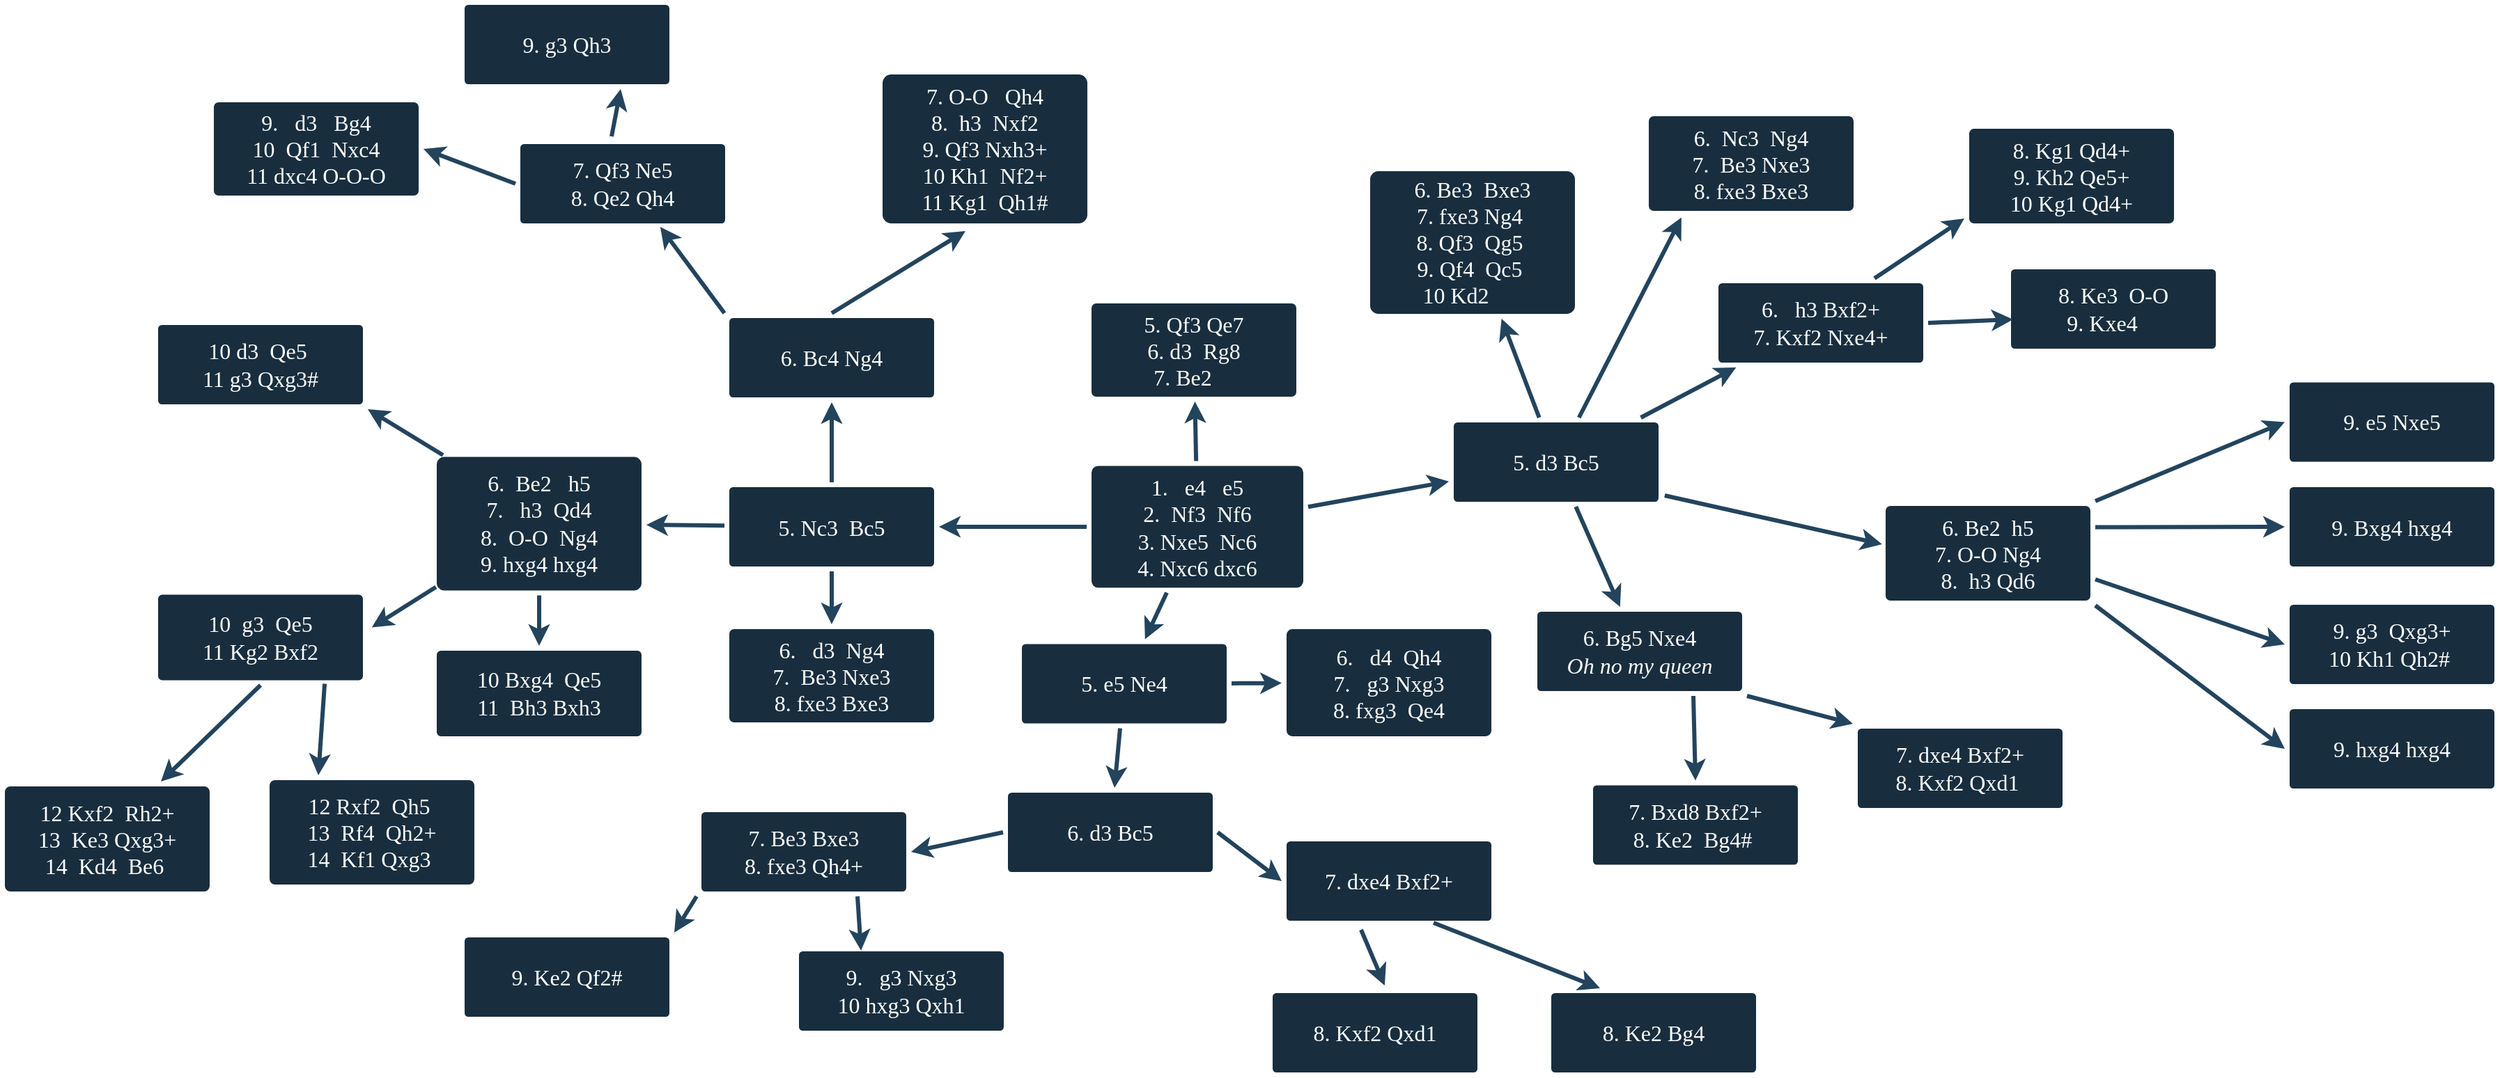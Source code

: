 <mxfile version="23.0.1" type="github">
  <diagram id="6a731a19-8d31-9384-78a2-239565b7b9f0" name="Page-1">
    <mxGraphModel dx="1434" dy="746" grid="1" gridSize="10" guides="1" tooltips="1" connect="1" arrows="1" fold="1" page="1" pageScale="1" pageWidth="1100" pageHeight="850" background="none" math="0" shadow="0">
      <root>
        <mxCell id="0" />
        <mxCell id="1" parent="0" />
        <mxCell id="1745" value="" style="edgeStyle=none;rounded=0;jumpStyle=none;html=1;shadow=0;labelBackgroundColor=none;startArrow=none;startFill=0;endArrow=classic;endFill=1;jettySize=auto;orthogonalLoop=1;strokeColor=#23445D;strokeWidth=3;fontFamily=Lucida Console;fontSize=16;fontColor=default;spacing=5;fontStyle=0" parent="1" source="1749" target="1764" edge="1">
          <mxGeometry relative="1" as="geometry" />
        </mxCell>
        <mxCell id="1746" value="" style="edgeStyle=none;rounded=0;jumpStyle=none;html=1;shadow=0;labelBackgroundColor=none;startArrow=none;startFill=0;endArrow=classic;endFill=1;jettySize=auto;orthogonalLoop=1;strokeColor=#23445D;strokeWidth=3;fontFamily=Lucida Console;fontSize=16;fontColor=default;spacing=5;fontStyle=0" parent="1" source="1749" target="1771" edge="1">
          <mxGeometry relative="1" as="geometry" />
        </mxCell>
        <mxCell id="1747" value="" style="edgeStyle=none;rounded=0;jumpStyle=none;html=1;shadow=0;labelBackgroundColor=none;startArrow=none;startFill=0;endArrow=classic;endFill=1;jettySize=auto;orthogonalLoop=1;strokeColor=#23445D;strokeWidth=3;fontFamily=Lucida Console;fontSize=16;fontColor=default;spacing=5;fontStyle=0" parent="1" source="1749" target="1760" edge="1">
          <mxGeometry relative="1" as="geometry" />
        </mxCell>
        <mxCell id="1748" value="" style="edgeStyle=none;rounded=0;jumpStyle=none;html=1;shadow=0;labelBackgroundColor=none;startArrow=none;startFill=0;endArrow=classic;endFill=1;jettySize=auto;orthogonalLoop=1;strokeColor=#23445D;strokeWidth=3;fontFamily=Lucida Console;fontSize=16;fontColor=default;spacing=5;fontStyle=0" parent="1" source="1749" target="1753" edge="1">
          <mxGeometry relative="1" as="geometry" />
        </mxCell>
        <mxCell id="1749" value="&lt;font style=&quot;font-size: 16px;&quot;&gt;1.&amp;nbsp; &amp;nbsp;e4&amp;nbsp; &amp;nbsp;e5&lt;br style=&quot;font-size: 16px;&quot;&gt;2.&amp;nbsp; Nf3&amp;nbsp; Nf6&lt;br style=&quot;font-size: 16px;&quot;&gt;3. Nxe5&amp;nbsp; Nc6&lt;br style=&quot;font-size: 16px;&quot;&gt;4. Nxc6 dxc6&lt;br style=&quot;font-size: 16px;&quot;&gt;&lt;/font&gt;" style="rounded=1;whiteSpace=wrap;html=1;shadow=0;labelBackgroundColor=none;strokeColor=#FFFFFF;strokeWidth=3;fillColor=#182E3E;fontFamily=Lucida Console;fontSize=16;fontColor=#FFFFFF;align=center;fontStyle=0;spacing=5;arcSize=7;perimeterSpacing=2;" parent="1" vertex="1">
          <mxGeometry x="850" y="361.25" width="155" height="90.5" as="geometry" />
        </mxCell>
        <mxCell id="1750" value="" style="edgeStyle=none;rounded=1;jumpStyle=none;html=1;shadow=0;labelBackgroundColor=none;startArrow=none;startFill=0;jettySize=auto;orthogonalLoop=1;strokeColor=#23445D;strokeWidth=3;fontFamily=Lucida Console;fontSize=16;fontColor=default;spacing=5;fontStyle=0;" parent="1" source="1753" target="1756" edge="1">
          <mxGeometry relative="1" as="geometry" />
        </mxCell>
        <mxCell id="1751" value="" style="edgeStyle=none;rounded=1;jumpStyle=none;html=1;shadow=0;labelBackgroundColor=none;startArrow=none;startFill=0;jettySize=auto;orthogonalLoop=1;strokeColor=#23445D;strokeWidth=3;fontFamily=Lucida Console;fontSize=16;fontColor=default;spacing=5;fontStyle=0;" parent="1" source="1753" target="1755" edge="1">
          <mxGeometry relative="1" as="geometry" />
        </mxCell>
        <mxCell id="1752" value="" style="edgeStyle=none;rounded=1;jumpStyle=none;html=1;shadow=0;labelBackgroundColor=none;startArrow=none;startFill=0;jettySize=auto;orthogonalLoop=1;strokeColor=#23445D;strokeWidth=3;fontFamily=Lucida Console;fontSize=16;fontColor=default;spacing=5;fontStyle=0;" parent="1" source="1753" target="1754" edge="1">
          <mxGeometry relative="1" as="geometry" />
        </mxCell>
        <mxCell id="1753" value="5. Nc3&amp;nbsp; Bc5" style="rounded=1;whiteSpace=wrap;html=1;shadow=0;labelBackgroundColor=none;strokeColor=#FFFFFF;strokeWidth=3;fillColor=#182E3E;fontFamily=Lucida Console;fontSize=16;fontColor=#FFFFFF;align=center;spacing=5;fontStyle=0;arcSize=7;perimeterSpacing=2;" parent="1" vertex="1">
          <mxGeometry x="590" y="376.5" width="150" height="60" as="geometry" />
        </mxCell>
        <mxCell id="1754" value="6.&amp;nbsp; Be2&amp;nbsp; &amp;nbsp;h5&lt;br style=&quot;font-size: 16px;&quot;&gt;7.&amp;nbsp; &amp;nbsp;h3&amp;nbsp; Qd4&lt;br style=&quot;font-size: 16px;&quot;&gt;8.&amp;nbsp; O-O&amp;nbsp; Ng4&lt;br style=&quot;font-size: 16px;&quot;&gt;9. hxg4 hxg4" style="rounded=1;whiteSpace=wrap;html=1;shadow=0;labelBackgroundColor=none;strokeColor=#FFFFFF;strokeWidth=3;fillColor=#182E3E;fontFamily=Lucida Console;fontSize=16;fontColor=#FFFFFF;align=center;spacing=5;fontStyle=0;arcSize=7;perimeterSpacing=2;" parent="1" vertex="1">
          <mxGeometry x="380" y="354.75" width="150" height="99" as="geometry" />
        </mxCell>
        <mxCell id="1755" value="6. Bc4 Ng4" style="rounded=1;whiteSpace=wrap;html=1;shadow=0;labelBackgroundColor=none;strokeColor=#FFFFFF;strokeWidth=3;fillColor=#182E3E;fontFamily=Lucida Console;fontSize=16;fontColor=#FFFFFF;align=center;spacing=5;fontStyle=0;arcSize=7;perimeterSpacing=2;" parent="1" vertex="1">
          <mxGeometry x="590" y="255" width="150" height="60" as="geometry" />
        </mxCell>
        <mxCell id="1756" value="6.&amp;nbsp; &amp;nbsp;d3&amp;nbsp; Ng4&lt;br style=&quot;font-size: 16px;&quot;&gt;7.&amp;nbsp; Be3 Nxe3&lt;br style=&quot;font-size: 16px;&quot;&gt;8. fxe3 Bxe3" style="rounded=1;whiteSpace=wrap;html=1;shadow=0;labelBackgroundColor=none;strokeColor=#FFFFFF;strokeWidth=3;fillColor=#182E3E;fontFamily=Lucida Console;fontSize=16;fontColor=#FFFFFF;align=center;spacing=5;fontStyle=0;arcSize=7;perimeterSpacing=2;" parent="1" vertex="1">
          <mxGeometry x="590" y="478.5" width="150" height="70" as="geometry" />
        </mxCell>
        <mxCell id="1757" value="" style="edgeStyle=none;rounded=0;jumpStyle=none;html=1;shadow=0;labelBackgroundColor=none;startArrow=none;startFill=0;endArrow=classic;endFill=1;jettySize=auto;orthogonalLoop=1;strokeColor=#23445D;strokeWidth=3;fontFamily=Lucida Console;fontSize=16;fontColor=default;spacing=5;fontStyle=0" parent="1" source="1760" target="1763" edge="1">
          <mxGeometry relative="1" as="geometry" />
        </mxCell>
        <mxCell id="1758" value="" style="edgeStyle=none;rounded=0;jumpStyle=none;html=1;shadow=0;labelBackgroundColor=none;startArrow=none;startFill=0;endArrow=classic;endFill=1;jettySize=auto;orthogonalLoop=1;strokeColor=#23445D;strokeWidth=3;fontFamily=Lucida Console;fontSize=16;fontColor=default;spacing=5;exitX=0;exitY=0.5;exitDx=0;exitDy=0;entryX=1;entryY=0.5;entryDx=0;entryDy=0;fontStyle=0" parent="1" source="1761" target="1762" edge="1">
          <mxGeometry relative="1" as="geometry">
            <mxPoint x="680" y="670" as="sourcePoint" />
          </mxGeometry>
        </mxCell>
        <mxCell id="1759" value="" style="edgeStyle=none;rounded=0;jumpStyle=none;html=1;shadow=0;labelBackgroundColor=none;startArrow=none;startFill=0;endArrow=classic;endFill=1;jettySize=auto;orthogonalLoop=1;strokeColor=#23445D;strokeWidth=3;fontFamily=Lucida Console;fontSize=16;fontColor=default;spacing=5;fontStyle=0" parent="1" source="1760" target="1761" edge="1">
          <mxGeometry relative="1" as="geometry" />
        </mxCell>
        <mxCell id="1760" value="5. e5 Ne4" style="rounded=1;whiteSpace=wrap;html=1;shadow=0;labelBackgroundColor=none;strokeColor=#FFFFFF;strokeWidth=3;fillColor=#182E3E;fontFamily=Lucida Console;fontSize=16;fontColor=#FFFFFF;align=center;spacing=5;fontStyle=0;arcSize=7;perimeterSpacing=2;" parent="1" vertex="1">
          <mxGeometry x="800" y="489.25" width="150" height="60" as="geometry" />
        </mxCell>
        <mxCell id="1761" value="6. d3 Bc5" style="rounded=1;whiteSpace=wrap;html=1;shadow=0;labelBackgroundColor=none;strokeColor=#FFFFFF;strokeWidth=3;fillColor=#182E3E;fontFamily=Lucida Console;fontSize=16;fontColor=#FFFFFF;align=center;spacing=5;arcSize=7;perimeterSpacing=2;fontStyle=0" parent="1" vertex="1">
          <mxGeometry x="790" y="596" width="150" height="60" as="geometry" />
        </mxCell>
        <mxCell id="1762" value="7. Be3 Bxe3&lt;br style=&quot;font-size: 16px;&quot;&gt;8. fxe3 Qh4+" style="rounded=1;whiteSpace=wrap;html=1;shadow=0;labelBackgroundColor=none;strokeColor=#FFFFFF;strokeWidth=3;fillColor=#182E3E;fontFamily=Lucida Console;fontSize=16;fontColor=#FFFFFF;align=center;spacing=5;arcSize=7;perimeterSpacing=2;fontStyle=0" parent="1" vertex="1">
          <mxGeometry x="570" y="610" width="150" height="60" as="geometry" />
        </mxCell>
        <mxCell id="1763" value="6.&amp;nbsp; &amp;nbsp;d4&amp;nbsp; Qh4&lt;br style=&quot;font-size: 16px;&quot;&gt;7.&amp;nbsp; &amp;nbsp;g3 Nxg3&lt;br style=&quot;font-size: 16px;&quot;&gt;8. fxg3&amp;nbsp; Qe4" style="rounded=1;whiteSpace=wrap;html=1;shadow=0;labelBackgroundColor=none;strokeColor=#FFFFFF;strokeWidth=3;fillColor=#182E3E;fontFamily=Lucida Console;fontSize=16;fontColor=#FFFFFF;align=center;spacing=5;arcSize=7;perimeterSpacing=2;fontStyle=0" parent="1" vertex="1">
          <mxGeometry x="990" y="478.5" width="150" height="80" as="geometry" />
        </mxCell>
        <mxCell id="1764" value="5. Qf3 Qe7&lt;br style=&quot;font-size: 16px;&quot;&gt;6. d3&amp;nbsp; Rg8&lt;br style=&quot;font-size: 16px;&quot;&gt;7. Be2&amp;nbsp; &amp;nbsp;&amp;nbsp;" style="rounded=1;whiteSpace=wrap;html=1;shadow=0;labelBackgroundColor=none;strokeColor=#FFFFFF;strokeWidth=3;fillColor=#182E3E;fontFamily=Lucida Console;fontSize=16;fontColor=#FFFFFF;align=center;spacing=5;fontStyle=0;arcSize=7;perimeterSpacing=2;" parent="1" vertex="1">
          <mxGeometry x="850" y="244.5" width="150" height="70" as="geometry" />
        </mxCell>
        <mxCell id="1771" value="5. d3 Bc5" style="rounded=1;whiteSpace=wrap;html=1;shadow=0;labelBackgroundColor=none;strokeColor=#FFFFFF;strokeWidth=3;fillColor=#182E3E;fontFamily=Lucida Console;fontSize=16;fontColor=#FFFFFF;align=center;spacing=5;fontStyle=0;arcSize=7;perimeterSpacing=2;" parent="1" vertex="1">
          <mxGeometry x="1110" y="330.0" width="150" height="60" as="geometry" />
        </mxCell>
        <mxCell id="1772" value="6. Be3&amp;nbsp; Bxe3&lt;br style=&quot;font-size: 16px;&quot;&gt;7. fxe3 Ng4&amp;nbsp;&lt;br style=&quot;font-size: 16px;&quot;&gt;8. Qf3&amp;nbsp; Qg5&amp;nbsp;&lt;br style=&quot;font-size: 16px;&quot;&gt;9. Qf4&amp;nbsp; Qc5&amp;nbsp;&lt;br style=&quot;font-size: 16px;&quot;&gt;10 Kd2&amp;nbsp; &amp;nbsp; &amp;nbsp;&amp;nbsp;" style="rounded=1;whiteSpace=wrap;html=1;shadow=0;labelBackgroundColor=none;strokeColor=#FFFFFF;strokeWidth=3;fillColor=#182E3E;fontFamily=Lucida Console;fontSize=16;fontColor=#FFFFFF;align=center;spacing=5;fontStyle=0;arcSize=7;perimeterSpacing=2;" parent="1" vertex="1">
          <mxGeometry x="1050" y="149.5" width="150" height="105.5" as="geometry" />
        </mxCell>
        <mxCell id="1773" value="" style="edgeStyle=none;rounded=1;jumpStyle=none;html=1;shadow=0;labelBackgroundColor=none;startArrow=none;startFill=0;jettySize=auto;orthogonalLoop=1;strokeColor=#23445D;strokeWidth=3;fontFamily=Lucida Console;fontSize=16;fontColor=default;spacing=5;fontStyle=0;" parent="1" source="1771" target="1772" edge="1">
          <mxGeometry relative="1" as="geometry" />
        </mxCell>
        <mxCell id="1774" value="6.&amp;nbsp; &amp;nbsp;h3 Bxf2+&lt;br style=&quot;font-size: 16px;&quot;&gt;7. Kxf2 Nxe4+" style="rounded=1;whiteSpace=wrap;html=1;shadow=0;labelBackgroundColor=none;strokeColor=#FFFFFF;strokeWidth=3;fillColor=#182E3E;fontFamily=Lucida Console;fontSize=16;fontColor=#FFFFFF;align=center;spacing=5;fontStyle=0;arcSize=7;perimeterSpacing=2;" parent="1" vertex="1">
          <mxGeometry x="1300" y="230" width="150" height="60" as="geometry" />
        </mxCell>
        <mxCell id="1775" value="" style="edgeStyle=none;rounded=1;jumpStyle=none;html=1;shadow=0;labelBackgroundColor=none;startArrow=none;startFill=0;jettySize=auto;orthogonalLoop=1;strokeColor=#23445D;strokeWidth=3;fontFamily=Lucida Console;fontSize=16;fontColor=default;spacing=5;fontStyle=0;" parent="1" source="1771" target="1774" edge="1">
          <mxGeometry relative="1" as="geometry" />
        </mxCell>
        <mxCell id="1776" value="6.&amp;nbsp; Nc3&amp;nbsp; Ng4&lt;br style=&quot;font-size: 16px;&quot;&gt;7.&amp;nbsp; Be3 Nxe3&lt;br style=&quot;font-size: 16px;&quot;&gt;8. fxe3 Bxe3" style="rounded=1;whiteSpace=wrap;html=1;shadow=0;labelBackgroundColor=none;strokeColor=#FFFFFF;strokeWidth=3;fillColor=#182E3E;fontFamily=Lucida Console;fontSize=16;fontColor=#FFFFFF;align=center;spacing=5;fontStyle=0;arcSize=7;perimeterSpacing=2;" parent="1" vertex="1">
          <mxGeometry x="1250" y="110" width="150" height="71" as="geometry" />
        </mxCell>
        <mxCell id="1777" value="" style="edgeStyle=none;rounded=1;jumpStyle=none;html=1;shadow=0;labelBackgroundColor=none;startArrow=none;startFill=0;jettySize=auto;orthogonalLoop=1;strokeColor=#23445D;strokeWidth=3;fontFamily=Lucida Console;fontSize=16;fontColor=default;spacing=5;fontStyle=0;entryX=0.175;entryY=1.016;entryDx=0;entryDy=0;entryPerimeter=0;" parent="1" source="1771" target="1776" edge="1">
          <mxGeometry relative="1" as="geometry" />
        </mxCell>
        <mxCell id="1778" value="6. Bg5 Nxe4&lt;br style=&quot;font-size: 16px;&quot;&gt;&lt;font face=&quot;Comic Sans MS&quot;&gt;&lt;i&gt;Oh no my queen&lt;/i&gt;&lt;/font&gt;" style="rounded=1;whiteSpace=wrap;html=1;shadow=0;labelBackgroundColor=none;strokeColor=#FFFFFF;strokeWidth=3;fillColor=#182E3E;fontFamily=Lucida Console;fontSize=16;fontColor=#FFFFFF;align=center;spacing=5;fontStyle=0;arcSize=7;perimeterSpacing=2;fillStyle=auto;" parent="1" vertex="1">
          <mxGeometry x="1170" y="466" width="150" height="60" as="geometry" />
        </mxCell>
        <mxCell id="1779" value="" style="edgeStyle=none;rounded=1;jumpStyle=none;html=1;shadow=0;labelBackgroundColor=none;startArrow=none;startFill=0;jettySize=auto;orthogonalLoop=1;strokeColor=#23445D;strokeWidth=3;fontFamily=Lucida Console;fontSize=16;fontColor=default;spacing=5;fontStyle=0;" parent="1" source="1771" target="1778" edge="1">
          <mxGeometry relative="1" as="geometry" />
        </mxCell>
        <mxCell id="08uEc07k-rnJbLrvPS5E-1779" value="6. Be2&amp;nbsp; h5&lt;br style=&quot;font-size: 16px;&quot;&gt;7. O-O Ng4&lt;br style=&quot;font-size: 16px;&quot;&gt;8.&amp;nbsp; h3 Qd6" style="rounded=1;whiteSpace=wrap;html=1;shadow=0;labelBackgroundColor=none;strokeColor=#FFFFFF;strokeWidth=3;fillColor=#182E3E;fontFamily=Lucida Console;fontSize=16;fontColor=#FFFFFF;align=center;spacing=5;fontStyle=0;arcSize=7;perimeterSpacing=2;" parent="1" vertex="1">
          <mxGeometry x="1420" y="390" width="150" height="71" as="geometry" />
        </mxCell>
        <mxCell id="08uEc07k-rnJbLrvPS5E-1780" value="" style="edgeStyle=none;rounded=1;jumpStyle=none;html=1;shadow=0;labelBackgroundColor=none;startArrow=none;startFill=0;jettySize=auto;orthogonalLoop=1;strokeColor=#23445D;strokeWidth=3;fontFamily=Lucida Console;fontSize=16;fontColor=default;spacing=5;fontStyle=0;entryX=0.006;entryY=0.413;entryDx=0;entryDy=0;exitX=1.006;exitY=0.875;exitDx=0;exitDy=0;exitPerimeter=0;entryPerimeter=0;" parent="1" source="1771" target="08uEc07k-rnJbLrvPS5E-1779" edge="1">
          <mxGeometry relative="1" as="geometry">
            <mxPoint x="1198" y="436.5" as="sourcePoint" />
            <mxPoint x="1330" y="512" as="targetPoint" />
          </mxGeometry>
        </mxCell>
        <mxCell id="08uEc07k-rnJbLrvPS5E-1781" value="8. Kg1 Qd4+&lt;br style=&quot;font-size: 16px;&quot;&gt;9. Kh2 Qe5+&lt;br style=&quot;font-size: 16px;&quot;&gt;10 Kg1 Qd4+" style="rounded=1;whiteSpace=wrap;html=1;shadow=0;labelBackgroundColor=none;strokeColor=#FFFFFF;strokeWidth=3;fillColor=#182E3E;fontFamily=Lucida Console;fontSize=16;fontColor=#FFFFFF;align=center;spacing=5;fontStyle=0;arcSize=7;perimeterSpacing=2;" parent="1" vertex="1">
          <mxGeometry x="1480" y="119" width="150" height="71" as="geometry" />
        </mxCell>
        <mxCell id="08uEc07k-rnJbLrvPS5E-1782" value="8. Ke3&amp;nbsp; O-O&lt;br style=&quot;font-size: 16px;&quot;&gt;9. Kxe4&amp;nbsp;&amp;nbsp; &amp;nbsp;" style="rounded=1;whiteSpace=wrap;html=1;shadow=0;labelBackgroundColor=none;strokeColor=#FFFFFF;strokeWidth=3;fillColor=#182E3E;fontFamily=Lucida Console;fontSize=16;fontColor=#FFFFFF;align=center;spacing=5;fontStyle=0;arcSize=7;perimeterSpacing=2;" parent="1" vertex="1">
          <mxGeometry x="1510" y="220" width="150" height="60" as="geometry" />
        </mxCell>
        <mxCell id="08uEc07k-rnJbLrvPS5E-1783" value="9. e5 Nxe5" style="rounded=1;whiteSpace=wrap;html=1;shadow=0;labelBackgroundColor=none;strokeColor=#FFFFFF;strokeWidth=3;fillColor=#182E3E;fontFamily=Lucida Console;fontSize=16;fontColor=#FFFFFF;align=center;spacing=5;fontStyle=0;arcSize=7;perimeterSpacing=2;" parent="1" vertex="1">
          <mxGeometry x="1710" y="301.25" width="150" height="60" as="geometry" />
        </mxCell>
        <mxCell id="08uEc07k-rnJbLrvPS5E-1784" value="" style="edgeStyle=none;rounded=1;jumpStyle=none;html=1;shadow=0;labelBackgroundColor=none;startArrow=none;startFill=0;jettySize=auto;orthogonalLoop=1;strokeColor=#23445D;strokeWidth=3;fontFamily=Lucida Console;fontSize=16;fontColor=default;spacing=5;fontStyle=0;entryX=0;entryY=0.906;entryDx=0;entryDy=0;entryPerimeter=0;exitX=0.75;exitY=0;exitDx=0;exitDy=0;" parent="1" source="1774" target="08uEc07k-rnJbLrvPS5E-1781" edge="1">
          <mxGeometry relative="1" as="geometry">
            <mxPoint x="1409.996" y="376.502" as="sourcePoint" />
            <mxPoint x="1506.94" y="315.486" as="targetPoint" />
          </mxGeometry>
        </mxCell>
        <mxCell id="08uEc07k-rnJbLrvPS5E-1785" value="" style="edgeStyle=none;rounded=1;jumpStyle=none;html=1;shadow=0;labelBackgroundColor=none;startArrow=none;startFill=0;jettySize=auto;orthogonalLoop=1;strokeColor=#23445D;strokeWidth=3;fontFamily=Lucida Console;fontSize=16;fontColor=default;spacing=5;fontStyle=0;entryX=0.032;entryY=0.617;entryDx=0;entryDy=0;entryPerimeter=0;exitX=1;exitY=0.5;exitDx=0;exitDy=0;" parent="1" source="1774" target="08uEc07k-rnJbLrvPS5E-1782" edge="1">
          <mxGeometry relative="1" as="geometry">
            <mxPoint x="1460" y="402" as="sourcePoint" />
            <mxPoint x="1557" y="341" as="targetPoint" />
          </mxGeometry>
        </mxCell>
        <mxCell id="08uEc07k-rnJbLrvPS5E-1786" value="7. Bxd8 Bxf2+&lt;br style=&quot;font-size: 16px;&quot;&gt;8. Ke2&amp;nbsp; Bg4#&amp;nbsp;" style="rounded=1;whiteSpace=wrap;html=1;shadow=0;labelBackgroundColor=none;strokeColor=#FFFFFF;strokeWidth=3;fillColor=#182E3E;fontFamily=Lucida Console;fontSize=16;fontColor=#FFFFFF;align=center;spacing=5;fontStyle=0;arcSize=7;perimeterSpacing=2;fillStyle=auto;" parent="1" vertex="1">
          <mxGeometry x="1210" y="590.75" width="150" height="60" as="geometry" />
        </mxCell>
        <mxCell id="08uEc07k-rnJbLrvPS5E-1787" value="7. dxe4 Bxf2+&lt;br style=&quot;font-size: 16px;&quot;&gt;8. Kxf2 Qxd1&amp;nbsp;" style="rounded=1;whiteSpace=wrap;html=1;shadow=0;labelBackgroundColor=none;strokeColor=#FFFFFF;strokeWidth=3;fillColor=#182E3E;fontFamily=Lucida Console;fontSize=16;fontColor=#FFFFFF;align=center;spacing=5;fontStyle=0;arcSize=7;perimeterSpacing=2;fillStyle=auto;" parent="1" vertex="1">
          <mxGeometry x="1400" y="550" width="150" height="60" as="geometry" />
        </mxCell>
        <mxCell id="08uEc07k-rnJbLrvPS5E-1788" value="" style="edgeStyle=none;rounded=1;jumpStyle=none;html=1;shadow=0;labelBackgroundColor=none;startArrow=none;startFill=0;jettySize=auto;orthogonalLoop=1;strokeColor=#23445D;strokeWidth=3;fontFamily=Lucida Console;fontSize=16;fontColor=default;spacing=5;fontStyle=0;exitX=0.75;exitY=1;exitDx=0;exitDy=0;entryX=0.5;entryY=0;entryDx=0;entryDy=0;" parent="1" source="1778" target="08uEc07k-rnJbLrvPS5E-1786" edge="1">
          <mxGeometry relative="1" as="geometry">
            <mxPoint x="1204" y="571" as="sourcePoint" />
            <mxPoint x="1246" y="661" as="targetPoint" />
          </mxGeometry>
        </mxCell>
        <mxCell id="08uEc07k-rnJbLrvPS5E-1789" value="" style="edgeStyle=none;rounded=1;jumpStyle=none;html=1;shadow=0;labelBackgroundColor=none;startArrow=none;startFill=0;jettySize=auto;orthogonalLoop=1;strokeColor=#23445D;strokeWidth=3;fontFamily=Lucida Console;fontSize=16;fontColor=default;spacing=5;fontStyle=0;exitX=1;exitY=1;exitDx=0;exitDy=0;entryX=0;entryY=0;entryDx=0;entryDy=0;" parent="1" source="1778" target="08uEc07k-rnJbLrvPS5E-1787" edge="1">
          <mxGeometry relative="1" as="geometry">
            <mxPoint x="1298" y="561.5" as="sourcePoint" />
            <mxPoint x="1340" y="651.5" as="targetPoint" />
          </mxGeometry>
        </mxCell>
        <mxCell id="08uEc07k-rnJbLrvPS5E-1790" value="9. Bxg4 hxg4" style="rounded=1;whiteSpace=wrap;html=1;shadow=0;labelBackgroundColor=none;strokeColor=#FFFFFF;strokeWidth=3;fillColor=#182E3E;fontFamily=Lucida Console;fontSize=16;fontColor=#FFFFFF;align=center;spacing=5;fontStyle=0;arcSize=7;perimeterSpacing=2;" parent="1" vertex="1">
          <mxGeometry x="1710" y="376.5" width="150" height="60" as="geometry" />
        </mxCell>
        <mxCell id="08uEc07k-rnJbLrvPS5E-1791" value="9. g3&amp;nbsp; Qxg3+&lt;br style=&quot;font-size: 16px;&quot;&gt;10 Kh1 Qh2#&amp;nbsp;" style="rounded=1;whiteSpace=wrap;html=1;shadow=0;labelBackgroundColor=none;strokeColor=#FFFFFF;strokeWidth=3;fillColor=#182E3E;fontFamily=Lucida Console;fontSize=16;fontColor=#FFFFFF;align=center;spacing=5;fontStyle=0;arcSize=7;perimeterSpacing=2;" parent="1" vertex="1">
          <mxGeometry x="1710" y="461" width="150" height="60" as="geometry" />
        </mxCell>
        <mxCell id="08uEc07k-rnJbLrvPS5E-1792" value="9. hxg4 hxg4" style="rounded=1;whiteSpace=wrap;html=1;shadow=0;labelBackgroundColor=none;strokeColor=#FFFFFF;strokeWidth=3;fillColor=#182E3E;fontFamily=Lucida Console;fontSize=16;fontColor=#FFFFFF;align=center;spacing=5;fontStyle=0;arcSize=7;perimeterSpacing=2;" parent="1" vertex="1">
          <mxGeometry x="1710" y="536" width="150" height="60" as="geometry" />
        </mxCell>
        <mxCell id="08uEc07k-rnJbLrvPS5E-1793" value="7. dxe4 Bxf2+" style="rounded=1;whiteSpace=wrap;html=1;shadow=0;labelBackgroundColor=none;strokeColor=#FFFFFF;strokeWidth=3;fillColor=#182E3E;fontFamily=Lucida Console;fontSize=16;fontColor=#FFFFFF;align=center;spacing=5;fontStyle=0;arcSize=7;perimeterSpacing=2;" parent="1" vertex="1">
          <mxGeometry x="990" y="631" width="150" height="60" as="geometry" />
        </mxCell>
        <mxCell id="08uEc07k-rnJbLrvPS5E-1794" value="" style="edgeStyle=none;rounded=1;jumpStyle=none;html=1;shadow=0;labelBackgroundColor=none;startArrow=none;startFill=0;jettySize=auto;orthogonalLoop=1;strokeColor=#23445D;strokeWidth=3;fontFamily=Lucida Console;fontSize=16;fontColor=default;spacing=5;fontStyle=0;entryX=0;entryY=0.5;entryDx=0;entryDy=0;exitX=1;exitY=0;exitDx=0;exitDy=0;" parent="1" source="08uEc07k-rnJbLrvPS5E-1779" target="08uEc07k-rnJbLrvPS5E-1783" edge="1">
          <mxGeometry relative="1" as="geometry">
            <mxPoint x="1550" y="501.5" as="sourcePoint" />
            <mxPoint x="1631" y="502.5" as="targetPoint" />
          </mxGeometry>
        </mxCell>
        <mxCell id="08uEc07k-rnJbLrvPS5E-1795" value="" style="edgeStyle=none;rounded=1;jumpStyle=none;html=1;shadow=0;labelBackgroundColor=none;startArrow=none;startFill=0;jettySize=auto;orthogonalLoop=1;strokeColor=#23445D;strokeWidth=3;fontFamily=Lucida Console;fontSize=16;fontColor=default;spacing=5;fontStyle=0;entryX=0;entryY=0.5;entryDx=0;entryDy=0;exitX=1;exitY=0.25;exitDx=0;exitDy=0;" parent="1" source="08uEc07k-rnJbLrvPS5E-1779" target="08uEc07k-rnJbLrvPS5E-1790" edge="1">
          <mxGeometry relative="1" as="geometry">
            <mxPoint x="1560" y="511.5" as="sourcePoint" />
            <mxPoint x="1641" y="512.5" as="targetPoint" />
          </mxGeometry>
        </mxCell>
        <mxCell id="08uEc07k-rnJbLrvPS5E-1796" value="" style="edgeStyle=none;rounded=1;jumpStyle=none;html=1;shadow=0;labelBackgroundColor=none;startArrow=none;startFill=0;jettySize=auto;orthogonalLoop=1;strokeColor=#23445D;strokeWidth=3;fontFamily=Lucida Console;fontSize=16;fontColor=default;spacing=5;fontStyle=0;entryX=0;entryY=0.5;entryDx=0;entryDy=0;exitX=1;exitY=0.75;exitDx=0;exitDy=0;" parent="1" source="08uEc07k-rnJbLrvPS5E-1779" target="08uEc07k-rnJbLrvPS5E-1791" edge="1">
          <mxGeometry relative="1" as="geometry">
            <mxPoint x="1570" y="521.5" as="sourcePoint" />
            <mxPoint x="1651" y="522.5" as="targetPoint" />
          </mxGeometry>
        </mxCell>
        <mxCell id="08uEc07k-rnJbLrvPS5E-1797" value="" style="edgeStyle=none;rounded=1;jumpStyle=none;html=1;shadow=0;labelBackgroundColor=none;startArrow=none;startFill=0;jettySize=auto;orthogonalLoop=1;strokeColor=#23445D;strokeWidth=3;fontFamily=Lucida Console;fontSize=16;fontColor=default;spacing=5;fontStyle=0;entryX=0;entryY=0.5;entryDx=0;entryDy=0;exitX=1;exitY=1;exitDx=0;exitDy=0;" parent="1" source="08uEc07k-rnJbLrvPS5E-1779" target="08uEc07k-rnJbLrvPS5E-1792" edge="1">
          <mxGeometry relative="1" as="geometry">
            <mxPoint x="1580" y="531.5" as="sourcePoint" />
            <mxPoint x="1661" y="532.5" as="targetPoint" />
          </mxGeometry>
        </mxCell>
        <mxCell id="NPUDL1BklrPcJDHxp6zH-1780" value="" style="edgeStyle=none;rounded=0;jumpStyle=none;html=1;shadow=0;labelBackgroundColor=none;startArrow=none;startFill=0;endArrow=classic;endFill=1;jettySize=auto;orthogonalLoop=1;strokeColor=#23445D;strokeWidth=3;fontFamily=Lucida Console;fontSize=16;fontColor=default;spacing=5;exitX=1;exitY=0.5;exitDx=0;exitDy=0;entryX=0;entryY=0.5;entryDx=0;entryDy=0;fontStyle=0" edge="1" parent="1" source="1761" target="08uEc07k-rnJbLrvPS5E-1793">
          <mxGeometry relative="1" as="geometry">
            <mxPoint x="952" y="742.5" as="sourcePoint" />
            <mxPoint x="1130" y="707.5" as="targetPoint" />
          </mxGeometry>
        </mxCell>
        <mxCell id="NPUDL1BklrPcJDHxp6zH-1781" value="8. Ke2 Bg4" style="rounded=1;whiteSpace=wrap;html=1;shadow=0;labelBackgroundColor=none;strokeColor=#FFFFFF;strokeWidth=3;fillColor=#182E3E;fontFamily=Lucida Console;fontSize=16;fontColor=#FFFFFF;align=center;spacing=5;fontStyle=0;arcSize=7;perimeterSpacing=2;" vertex="1" parent="1">
          <mxGeometry x="1180" y="740" width="150" height="60" as="geometry" />
        </mxCell>
        <mxCell id="NPUDL1BklrPcJDHxp6zH-1782" value="8. Kxf2 Qxd1" style="rounded=1;whiteSpace=wrap;html=1;shadow=0;labelBackgroundColor=none;strokeColor=#FFFFFF;strokeWidth=3;fillColor=#182E3E;fontFamily=Lucida Console;fontSize=16;fontColor=#FFFFFF;align=center;spacing=5;fontStyle=0;arcSize=7;perimeterSpacing=2;" vertex="1" parent="1">
          <mxGeometry x="980" y="740" width="150" height="60" as="geometry" />
        </mxCell>
        <mxCell id="NPUDL1BklrPcJDHxp6zH-1783" value="" style="edgeStyle=none;rounded=0;jumpStyle=none;html=1;shadow=0;labelBackgroundColor=none;startArrow=none;startFill=0;endArrow=classic;endFill=1;jettySize=auto;orthogonalLoop=1;strokeColor=#23445D;strokeWidth=3;fontFamily=Lucida Console;fontSize=16;fontColor=default;spacing=5;exitX=0.37;exitY=1.047;exitDx=0;exitDy=0;entryX=0.545;entryY=-0.031;entryDx=0;entryDy=0;exitPerimeter=0;entryPerimeter=0;fontStyle=0" edge="1" parent="1" source="08uEc07k-rnJbLrvPS5E-1793" target="NPUDL1BklrPcJDHxp6zH-1782">
          <mxGeometry relative="1" as="geometry">
            <mxPoint x="860" y="721" as="sourcePoint" />
            <mxPoint x="911" y="691" as="targetPoint" />
          </mxGeometry>
        </mxCell>
        <mxCell id="NPUDL1BklrPcJDHxp6zH-1784" value="" style="edgeStyle=none;rounded=0;jumpStyle=none;html=1;shadow=0;labelBackgroundColor=none;startArrow=none;startFill=0;endArrow=classic;endFill=1;jettySize=auto;orthogonalLoop=1;strokeColor=#23445D;strokeWidth=3;fontFamily=Lucida Console;fontSize=16;fontColor=default;spacing=5;exitX=0.708;exitY=0.969;exitDx=0;exitDy=0;entryX=0.25;entryY=0;entryDx=0;entryDy=0;exitPerimeter=0;fontStyle=0" edge="1" parent="1" source="08uEc07k-rnJbLrvPS5E-1793" target="NPUDL1BklrPcJDHxp6zH-1781">
          <mxGeometry relative="1" as="geometry">
            <mxPoint x="870" y="731" as="sourcePoint" />
            <mxPoint x="921" y="701" as="targetPoint" />
          </mxGeometry>
        </mxCell>
        <mxCell id="NPUDL1BklrPcJDHxp6zH-1785" value="9.&amp;nbsp; &amp;nbsp;g3 Nxg3&lt;br style=&quot;font-size: 16px;&quot;&gt;10 hxg3 Qxh1" style="rounded=1;whiteSpace=wrap;html=1;shadow=0;labelBackgroundColor=none;strokeColor=#FFFFFF;strokeWidth=3;fillColor=#182E3E;fontFamily=Lucida Console;fontSize=16;fontColor=#FFFFFF;align=center;spacing=5;arcSize=7;perimeterSpacing=2;fontStyle=0" vertex="1" parent="1">
          <mxGeometry x="640" y="710" width="150" height="60" as="geometry" />
        </mxCell>
        <mxCell id="NPUDL1BklrPcJDHxp6zH-1786" value="9. Ke2 Qf2#" style="rounded=1;whiteSpace=wrap;html=1;shadow=0;labelBackgroundColor=none;strokeColor=#FFFFFF;strokeWidth=3;fillColor=#182E3E;fontFamily=Lucida Console;fontSize=16;fontColor=#FFFFFF;align=center;spacing=5;arcSize=7;perimeterSpacing=2;fontStyle=0" vertex="1" parent="1">
          <mxGeometry x="400" y="700" width="150" height="60" as="geometry" />
        </mxCell>
        <mxCell id="NPUDL1BklrPcJDHxp6zH-1787" value="" style="edgeStyle=none;rounded=0;jumpStyle=none;html=1;shadow=0;labelBackgroundColor=none;startArrow=none;startFill=0;endArrow=classic;endFill=1;jettySize=auto;orthogonalLoop=1;strokeColor=#23445D;strokeWidth=3;fontFamily=Lucida Console;fontSize=16;fontColor=default;spacing=5;exitX=0.75;exitY=1;exitDx=0;exitDy=0;entryX=0.312;entryY=0.047;entryDx=0;entryDy=0;fontStyle=0;entryPerimeter=0;" edge="1" parent="1" source="1762" target="NPUDL1BklrPcJDHxp6zH-1785">
          <mxGeometry relative="1" as="geometry">
            <mxPoint x="670" y="708" as="sourcePoint" />
            <mxPoint x="574" y="740" as="targetPoint" />
          </mxGeometry>
        </mxCell>
        <mxCell id="NPUDL1BklrPcJDHxp6zH-1788" value="" style="edgeStyle=none;rounded=0;jumpStyle=none;html=1;shadow=0;labelBackgroundColor=none;startArrow=none;startFill=0;endArrow=classic;endFill=1;jettySize=auto;orthogonalLoop=1;strokeColor=#23445D;strokeWidth=3;fontFamily=Lucida Console;fontSize=16;fontColor=default;spacing=5;exitX=0;exitY=1;exitDx=0;exitDy=0;entryX=1;entryY=0;entryDx=0;entryDy=0;fontStyle=0" edge="1" parent="1" source="1762" target="NPUDL1BklrPcJDHxp6zH-1786">
          <mxGeometry relative="1" as="geometry">
            <mxPoint x="336" y="631" as="sourcePoint" />
            <mxPoint x="240" y="663" as="targetPoint" />
          </mxGeometry>
        </mxCell>
        <mxCell id="NPUDL1BklrPcJDHxp6zH-1789" value="7. Qf3 Ne5&lt;br style=&quot;font-size: 16px;&quot;&gt;8. Qe2 Qh4" style="rounded=1;whiteSpace=wrap;html=1;shadow=0;labelBackgroundColor=none;strokeColor=#FFFFFF;strokeWidth=3;fillColor=#182E3E;fontFamily=Lucida Console;fontSize=16;fontColor=#FFFFFF;align=center;spacing=5;fontStyle=0;arcSize=7;perimeterSpacing=2;" vertex="1" parent="1">
          <mxGeometry x="440" y="130" width="150" height="60" as="geometry" />
        </mxCell>
        <mxCell id="NPUDL1BklrPcJDHxp6zH-1790" value="7. O-O&amp;nbsp; &amp;nbsp;Qh4&lt;br style=&quot;font-size: 16px;&quot;&gt;8.&amp;nbsp; h3&amp;nbsp; Nxf2&lt;br style=&quot;font-size: 16px;&quot;&gt;9. Qf3 Nxh3+&lt;br style=&quot;font-size: 16px;&quot;&gt;10 Kh1&amp;nbsp; Nf2+&lt;br style=&quot;font-size: 16px;&quot;&gt;11 Kg1&amp;nbsp; Qh1#" style="rounded=1;whiteSpace=wrap;html=1;shadow=0;labelBackgroundColor=none;strokeColor=#FFFFFF;strokeWidth=3;fillColor=#182E3E;fontFamily=Lucida Console;fontSize=16;fontColor=#FFFFFF;align=center;spacing=5;fontStyle=0;arcSize=7;perimeterSpacing=2;" vertex="1" parent="1">
          <mxGeometry x="700" y="80" width="150" height="110" as="geometry" />
        </mxCell>
        <mxCell id="NPUDL1BklrPcJDHxp6zH-1791" value="" style="edgeStyle=none;rounded=1;jumpStyle=none;html=1;shadow=0;labelBackgroundColor=none;startArrow=none;startFill=0;jettySize=auto;orthogonalLoop=1;strokeColor=#23445D;strokeWidth=3;fontFamily=Lucida Console;fontSize=16;fontColor=default;spacing=5;fontStyle=0;exitX=0;exitY=0;exitDx=0;exitDy=0;entryX=0.675;entryY=0.984;entryDx=0;entryDy=0;entryPerimeter=0;" edge="1" parent="1" source="1755" target="NPUDL1BklrPcJDHxp6zH-1789">
          <mxGeometry relative="1" as="geometry">
            <mxPoint x="400" y="261" as="sourcePoint" />
            <mxPoint x="432" y="186" as="targetPoint" />
          </mxGeometry>
        </mxCell>
        <mxCell id="NPUDL1BklrPcJDHxp6zH-1792" value="" style="edgeStyle=none;rounded=1;jumpStyle=none;html=1;shadow=0;labelBackgroundColor=none;startArrow=none;startFill=0;jettySize=auto;orthogonalLoop=1;strokeColor=#23445D;strokeWidth=3;fontFamily=Lucida Console;fontSize=16;fontColor=default;spacing=5;fontStyle=0;exitX=0.5;exitY=0;exitDx=0;exitDy=0;entryX=0.409;entryY=1.018;entryDx=0;entryDy=0;entryPerimeter=0;" edge="1" parent="1" source="1755" target="NPUDL1BklrPcJDHxp6zH-1790">
          <mxGeometry relative="1" as="geometry">
            <mxPoint x="625" y="260" as="sourcePoint" />
            <mxPoint x="657" y="185" as="targetPoint" />
          </mxGeometry>
        </mxCell>
        <mxCell id="NPUDL1BklrPcJDHxp6zH-1793" value="9. g3 Qh3" style="rounded=1;whiteSpace=wrap;html=1;shadow=0;labelBackgroundColor=none;strokeColor=#FFFFFF;strokeWidth=3;fillColor=#182E3E;fontFamily=Lucida Console;fontSize=16;fontColor=#FFFFFF;align=center;spacing=5;fontStyle=0;arcSize=7;perimeterSpacing=2;" vertex="1" parent="1">
          <mxGeometry x="400" y="30" width="150" height="60" as="geometry" />
        </mxCell>
        <mxCell id="NPUDL1BklrPcJDHxp6zH-1794" value="9.&amp;nbsp; &amp;nbsp;d3&amp;nbsp; &amp;nbsp;Bg4&lt;br style=&quot;font-size: 16px;&quot;&gt;10&amp;nbsp; Qf1&amp;nbsp; Nxc4&lt;br style=&quot;font-size: 16px;&quot;&gt;11 dxc4 O-O-O" style="rounded=1;whiteSpace=wrap;html=1;shadow=0;labelBackgroundColor=none;strokeColor=#FFFFFF;strokeWidth=3;fillColor=#182E3E;fontFamily=Lucida Console;fontSize=16;fontColor=#FFFFFF;align=center;spacing=5;fontStyle=0;arcSize=7;perimeterSpacing=2;" vertex="1" parent="1">
          <mxGeometry x="220" y="100" width="150" height="70" as="geometry" />
        </mxCell>
        <mxCell id="NPUDL1BklrPcJDHxp6zH-1795" value="" style="edgeStyle=none;rounded=1;jumpStyle=none;html=1;shadow=0;labelBackgroundColor=none;startArrow=none;startFill=0;jettySize=auto;orthogonalLoop=1;strokeColor=#23445D;strokeWidth=3;fontFamily=Lucida Console;fontSize=16;fontColor=default;spacing=5;fontStyle=0;exitX=0;exitY=0.5;exitDx=0;exitDy=0;entryX=1;entryY=0.5;entryDx=0;entryDy=0;" edge="1" parent="1" source="NPUDL1BklrPcJDHxp6zH-1789" target="NPUDL1BklrPcJDHxp6zH-1794">
          <mxGeometry relative="1" as="geometry">
            <mxPoint x="400" y="245.5" as="sourcePoint" />
            <mxPoint x="252" y="191.5" as="targetPoint" />
          </mxGeometry>
        </mxCell>
        <mxCell id="NPUDL1BklrPcJDHxp6zH-1796" value="" style="edgeStyle=none;rounded=1;jumpStyle=none;html=1;shadow=0;labelBackgroundColor=none;startArrow=none;startFill=0;jettySize=auto;orthogonalLoop=1;strokeColor=#23445D;strokeWidth=3;fontFamily=Lucida Console;fontSize=16;fontColor=default;spacing=5;fontStyle=0;exitX=0.448;exitY=-0.031;exitDx=0;exitDy=0;exitPerimeter=0;entryX=0.75;entryY=1;entryDx=0;entryDy=0;" edge="1" parent="1" source="NPUDL1BklrPcJDHxp6zH-1789" target="NPUDL1BklrPcJDHxp6zH-1793">
          <mxGeometry relative="1" as="geometry">
            <mxPoint x="410" y="255.5" as="sourcePoint" />
            <mxPoint x="262" y="201.5" as="targetPoint" />
          </mxGeometry>
        </mxCell>
        <mxCell id="NPUDL1BklrPcJDHxp6zH-1797" value="10 d3&amp;nbsp; Qe5&amp;nbsp;&lt;br&gt;11 g3 Qxg3#" style="rounded=1;whiteSpace=wrap;html=1;shadow=0;labelBackgroundColor=none;strokeColor=#FFFFFF;strokeWidth=3;fillColor=#182E3E;fontFamily=Lucida Console;fontSize=16;fontColor=#FFFFFF;align=center;spacing=5;fontStyle=0;arcSize=7;perimeterSpacing=2;" vertex="1" parent="1">
          <mxGeometry x="180" y="260" width="150" height="60" as="geometry" />
        </mxCell>
        <mxCell id="NPUDL1BklrPcJDHxp6zH-1798" value="10&amp;nbsp; g3&amp;nbsp; Qe5&lt;br&gt;11 Kg2 Bxf2" style="rounded=1;whiteSpace=wrap;html=1;shadow=0;labelBackgroundColor=none;strokeColor=#FFFFFF;strokeWidth=3;fillColor=#182E3E;fontFamily=Lucida Console;fontSize=16;fontColor=#FFFFFF;align=center;spacing=5;fontStyle=0;arcSize=7;perimeterSpacing=2;" vertex="1" parent="1">
          <mxGeometry x="180" y="453.75" width="150" height="64.5" as="geometry" />
        </mxCell>
        <mxCell id="NPUDL1BklrPcJDHxp6zH-1799" value="10 Bxg4&amp;nbsp; Qe5&lt;br&gt;11&amp;nbsp; Bh3 Bxh3" style="rounded=1;whiteSpace=wrap;html=1;shadow=0;labelBackgroundColor=none;strokeColor=#FFFFFF;strokeWidth=3;fillColor=#182E3E;fontFamily=Lucida Console;fontSize=16;fontColor=#FFFFFF;align=center;spacing=5;fontStyle=0;arcSize=7;perimeterSpacing=2;" vertex="1" parent="1">
          <mxGeometry x="380" y="494" width="150" height="64.5" as="geometry" />
        </mxCell>
        <mxCell id="NPUDL1BklrPcJDHxp6zH-1800" value="" style="edgeStyle=none;rounded=1;jumpStyle=none;html=1;shadow=0;labelBackgroundColor=none;startArrow=none;startFill=0;jettySize=auto;orthogonalLoop=1;strokeColor=#23445D;strokeWidth=3;fontFamily=Lucida Console;fontSize=16;fontColor=default;spacing=5;fontStyle=0;exitX=0.5;exitY=1;exitDx=0;exitDy=0;entryX=0.5;entryY=0;entryDx=0;entryDy=0;" edge="1" parent="1" source="1754" target="NPUDL1BklrPcJDHxp6zH-1799">
          <mxGeometry relative="1" as="geometry">
            <mxPoint x="220" y="352" as="sourcePoint" />
            <mxPoint x="151" y="300" as="targetPoint" />
          </mxGeometry>
        </mxCell>
        <mxCell id="NPUDL1BklrPcJDHxp6zH-1801" value="" style="edgeStyle=none;rounded=1;jumpStyle=none;html=1;shadow=0;labelBackgroundColor=none;startArrow=none;startFill=0;jettySize=auto;orthogonalLoop=1;strokeColor=#23445D;strokeWidth=3;fontFamily=Lucida Console;fontSize=16;fontColor=default;spacing=5;fontStyle=0;exitX=0.019;exitY=0.942;exitDx=0;exitDy=0;exitPerimeter=0;entryX=1.019;entryY=0.394;entryDx=0;entryDy=0;entryPerimeter=0;" edge="1" parent="1" source="1754" target="NPUDL1BklrPcJDHxp6zH-1798">
          <mxGeometry relative="1" as="geometry">
            <mxPoint x="209" y="548.5" as="sourcePoint" />
            <mxPoint x="140" y="496.5" as="targetPoint" />
          </mxGeometry>
        </mxCell>
        <mxCell id="NPUDL1BklrPcJDHxp6zH-1802" value="" style="edgeStyle=none;rounded=1;jumpStyle=none;html=1;shadow=0;labelBackgroundColor=none;startArrow=none;startFill=0;jettySize=auto;orthogonalLoop=1;strokeColor=#23445D;strokeWidth=3;fontFamily=Lucida Console;fontSize=16;fontColor=default;spacing=5;fontStyle=0;entryX=1;entryY=1;entryDx=0;entryDy=0;exitX=0.052;exitY=0.022;exitDx=0;exitDy=0;exitPerimeter=0;" edge="1" parent="1" source="1754" target="NPUDL1BklrPcJDHxp6zH-1797">
          <mxGeometry relative="1" as="geometry">
            <mxPoint x="209" y="242" as="sourcePoint" />
            <mxPoint x="140" y="190" as="targetPoint" />
          </mxGeometry>
        </mxCell>
        <mxCell id="NPUDL1BklrPcJDHxp6zH-1803" value="12 Rxf2&amp;nbsp; Qh5&amp;nbsp;&lt;br&gt;13&amp;nbsp; Rf4&amp;nbsp; Qh2+&lt;br&gt;14&amp;nbsp; Kf1 Qxg3&amp;nbsp;" style="rounded=1;whiteSpace=wrap;html=1;shadow=0;labelBackgroundColor=none;strokeColor=#FFFFFF;strokeWidth=3;fillColor=#182E3E;fontFamily=Lucida Console;fontSize=16;fontColor=#FFFFFF;align=center;spacing=5;fontStyle=0;arcSize=7;perimeterSpacing=2;" vertex="1" parent="1">
          <mxGeometry x="260" y="587" width="150" height="78" as="geometry" />
        </mxCell>
        <mxCell id="NPUDL1BklrPcJDHxp6zH-1804" value="12 Kxf2&amp;nbsp; Rh2+&lt;br&gt;13&amp;nbsp; Ke3 Qxg3+&lt;br&gt;14&amp;nbsp; Kd4&amp;nbsp; Be6&amp;nbsp;" style="rounded=1;whiteSpace=wrap;html=1;shadow=0;labelBackgroundColor=none;strokeColor=#FFFFFF;strokeWidth=3;fillColor=#182E3E;fontFamily=Lucida Console;fontSize=16;fontColor=#FFFFFF;align=center;spacing=5;fontStyle=0;arcSize=7;perimeterSpacing=2;" vertex="1" parent="1">
          <mxGeometry x="70" y="591.5" width="150" height="78.5" as="geometry" />
        </mxCell>
        <mxCell id="NPUDL1BklrPcJDHxp6zH-1805" value="" style="edgeStyle=none;rounded=1;jumpStyle=none;html=1;shadow=0;labelBackgroundColor=none;startArrow=none;startFill=0;jettySize=auto;orthogonalLoop=1;strokeColor=#23445D;strokeWidth=3;fontFamily=Lucida Console;fontSize=16;fontColor=default;spacing=5;fontStyle=0;exitX=0.5;exitY=1;exitDx=0;exitDy=0;entryX=0.75;entryY=0;entryDx=0;entryDy=0;" edge="1" parent="1" source="NPUDL1BklrPcJDHxp6zH-1798" target="NPUDL1BklrPcJDHxp6zH-1804">
          <mxGeometry relative="1" as="geometry">
            <mxPoint x="89" y="511" as="sourcePoint" />
            <mxPoint x="40" y="550" as="targetPoint" />
          </mxGeometry>
        </mxCell>
        <mxCell id="NPUDL1BklrPcJDHxp6zH-1806" value="" style="edgeStyle=none;rounded=1;jumpStyle=none;html=1;shadow=0;labelBackgroundColor=none;startArrow=none;startFill=0;jettySize=auto;orthogonalLoop=1;strokeColor=#23445D;strokeWidth=3;fontFamily=Lucida Console;fontSize=16;fontColor=default;spacing=5;fontStyle=0;exitX=0.799;exitY=0.985;exitDx=0;exitDy=0;exitPerimeter=0;entryX=0.25;entryY=0;entryDx=0;entryDy=0;" edge="1" parent="1" source="NPUDL1BklrPcJDHxp6zH-1798" target="NPUDL1BklrPcJDHxp6zH-1803">
          <mxGeometry relative="1" as="geometry">
            <mxPoint x="99" y="521" as="sourcePoint" />
            <mxPoint x="50" y="560" as="targetPoint" />
          </mxGeometry>
        </mxCell>
      </root>
    </mxGraphModel>
  </diagram>
</mxfile>
